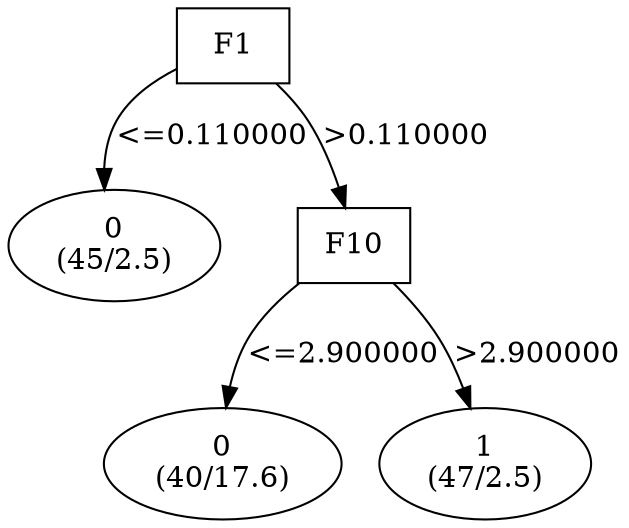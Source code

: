 digraph YaDT {
n0 [ shape=box, label="F1\n"]
n0 -> n1 [label="<=0.110000"]
n1 [ shape=ellipse, label="0\n(45/2.5)"]
n0 -> n2 [label=">0.110000"]
n2 [ shape=box, label="F10\n"]
n2 -> n3 [label="<=2.900000"]
n3 [ shape=ellipse, label="0\n(40/17.6)"]
n2 -> n4 [label=">2.900000"]
n4 [ shape=ellipse, label="1\n(47/2.5)"]
}
